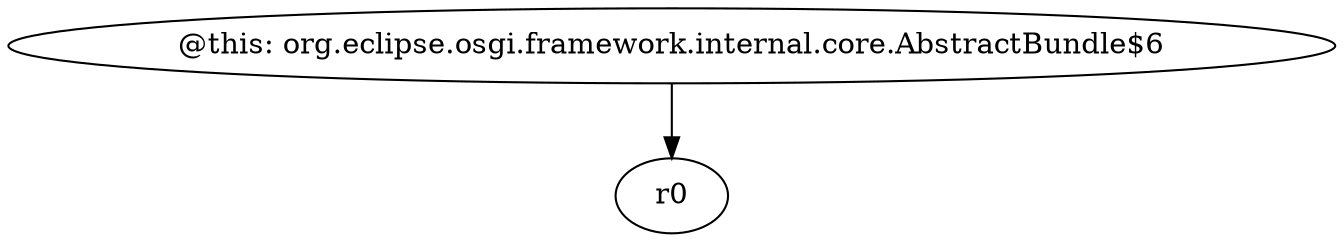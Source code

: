 digraph g {
0[label="@this: org.eclipse.osgi.framework.internal.core.AbstractBundle$6"]
1[label="r0"]
0->1[label=""]
}